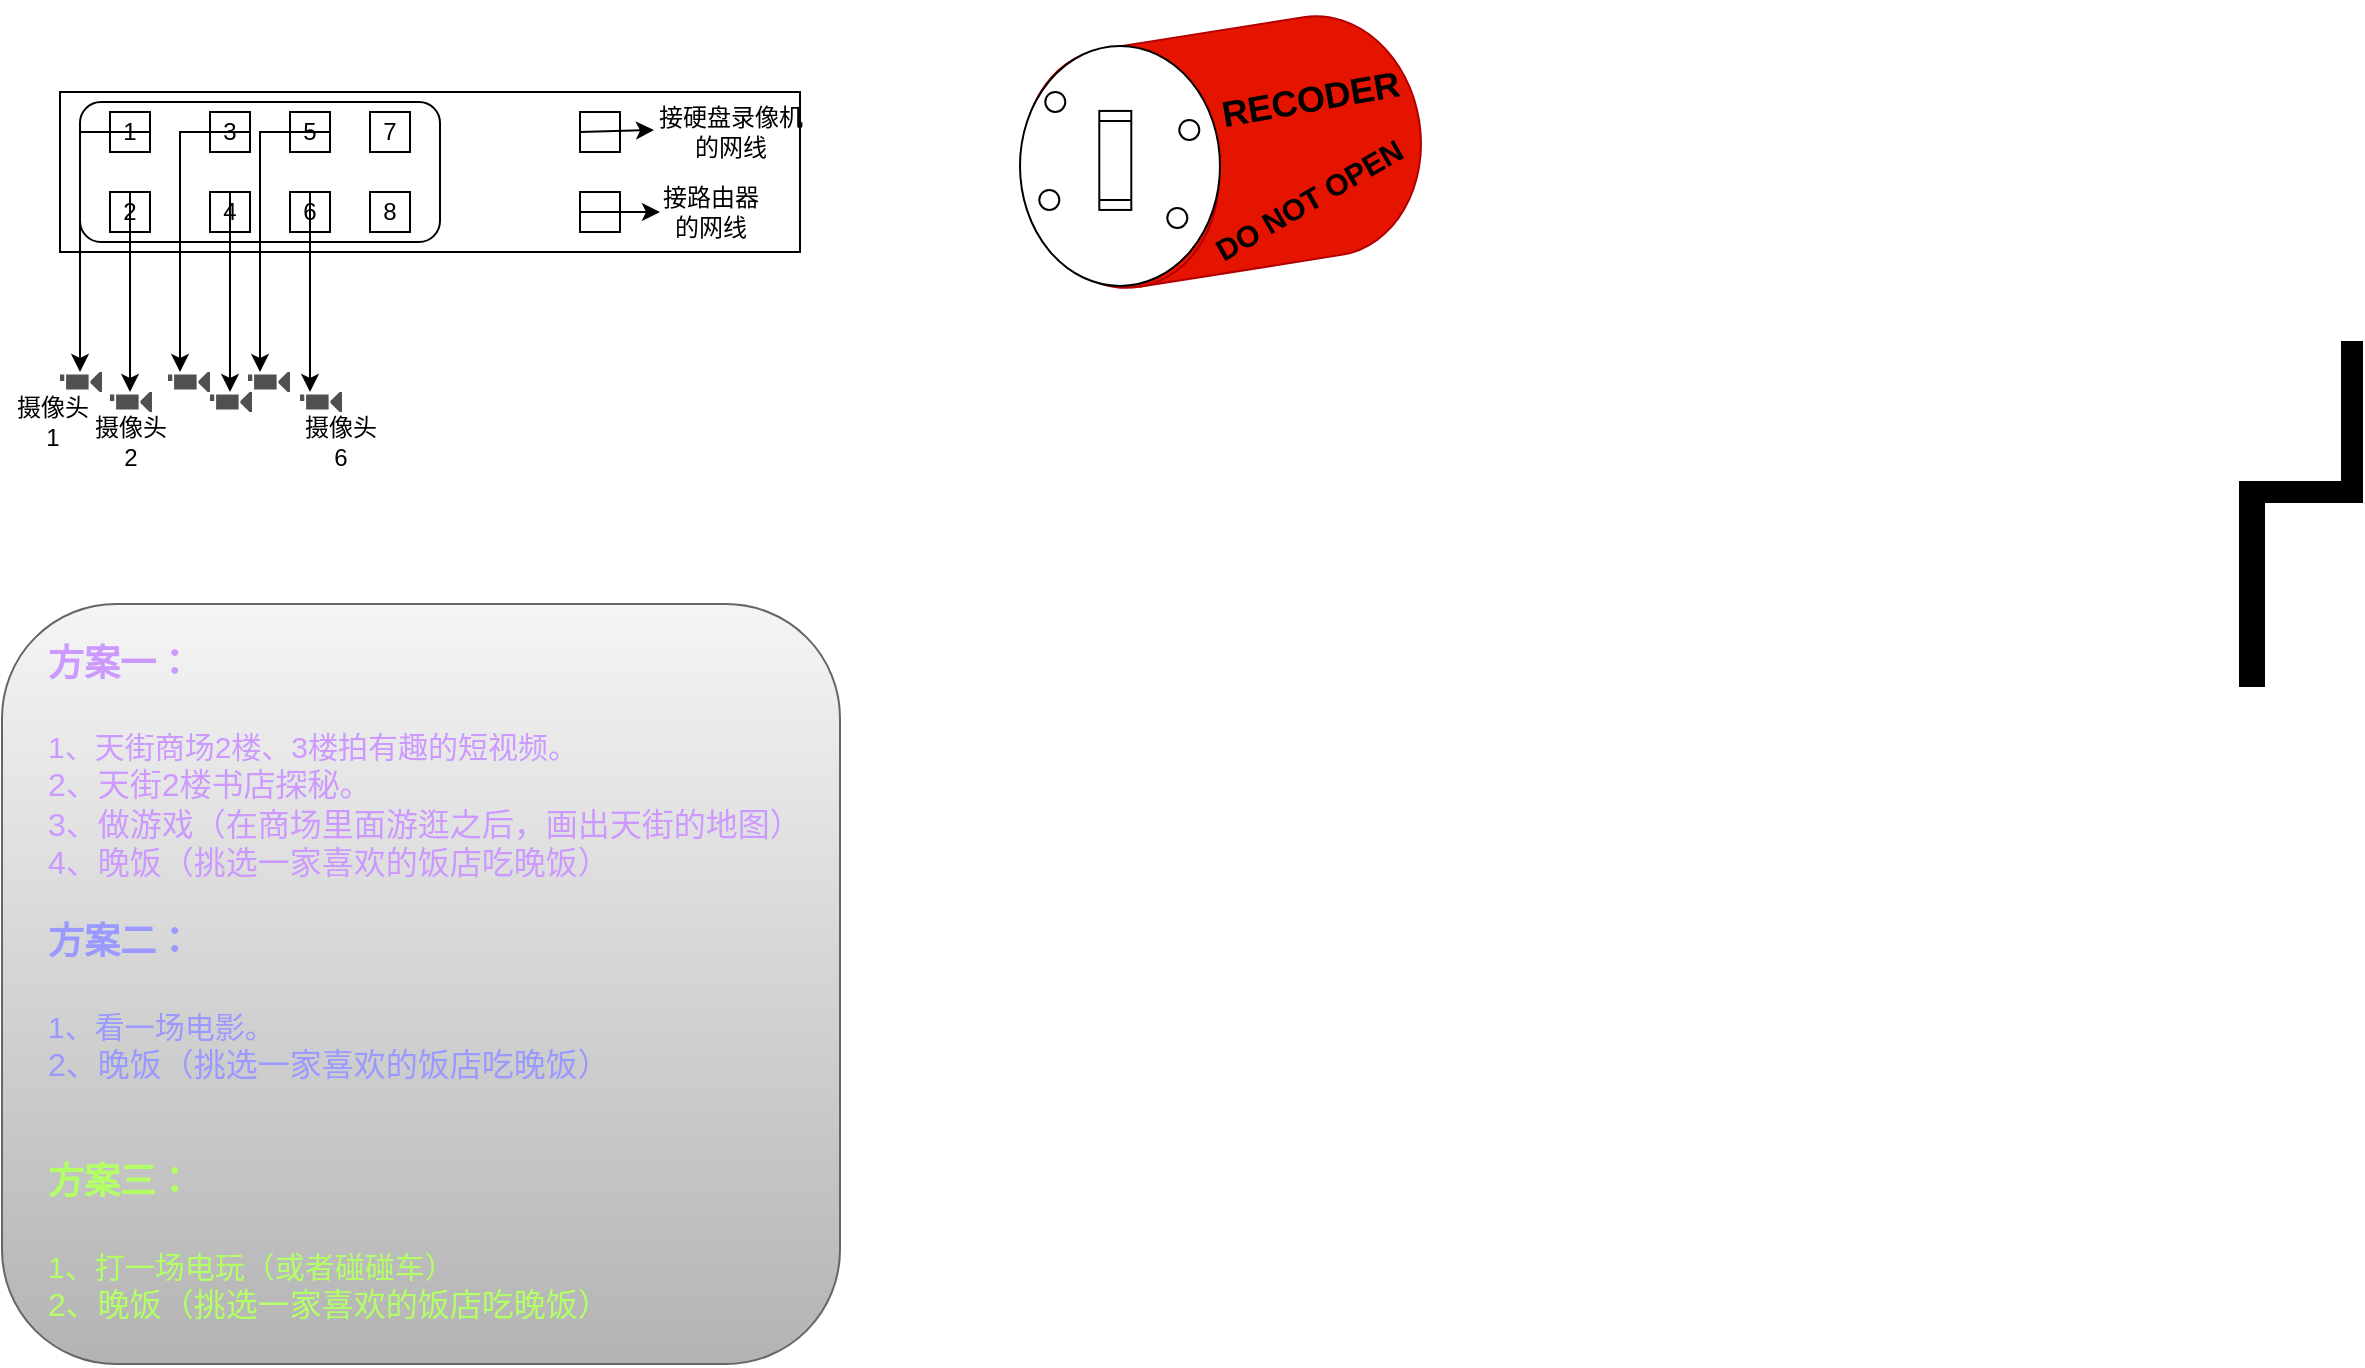 <mxfile version="24.7.6">
  <diagram id="pa_ujLRfAeGE49qHzYsj" name="Page-1">
    <mxGraphModel dx="1434" dy="738" grid="1" gridSize="10" guides="1" tooltips="1" connect="1" arrows="1" fold="1" page="1" pageScale="1" pageWidth="827" pageHeight="1169" math="0" shadow="0">
      <root>
        <mxCell id="0" />
        <mxCell id="1" parent="0" />
        <mxCell id="96vdho0zSYJRV0phg4Qu-5" value="" style="rounded=1;whiteSpace=wrap;html=1;fillColor=#f5f5f5;gradientColor=#b3b3b3;strokeColor=#666666;" parent="1" vertex="1">
          <mxGeometry x="61" y="376" width="419" height="380" as="geometry" />
        </mxCell>
        <mxCell id="dxV5G8bnFSJIvy8jJrCQ-1" value="" style="rounded=0;whiteSpace=wrap;html=1;" parent="1" vertex="1">
          <mxGeometry x="90" y="120" width="370" height="80" as="geometry" />
        </mxCell>
        <mxCell id="dxV5G8bnFSJIvy8jJrCQ-18" value="" style="rounded=0;whiteSpace=wrap;html=1;" parent="1" vertex="1">
          <mxGeometry x="350" y="170" width="20" height="20" as="geometry" />
        </mxCell>
        <mxCell id="dxV5G8bnFSJIvy8jJrCQ-19" value="" style="rounded=0;whiteSpace=wrap;html=1;" parent="1" vertex="1">
          <mxGeometry x="350" y="130" width="20" height="20" as="geometry" />
        </mxCell>
        <mxCell id="dxV5G8bnFSJIvy8jJrCQ-20" value="接硬盘录像机&lt;br&gt;的网线" style="text;html=1;align=center;verticalAlign=middle;resizable=0;points=[];autosize=1;strokeColor=none;fillColor=none;" parent="1" vertex="1">
          <mxGeometry x="380" y="125" width="90" height="30" as="geometry" />
        </mxCell>
        <mxCell id="dxV5G8bnFSJIvy8jJrCQ-21" value="接路由器&lt;br&gt;的网线" style="text;html=1;align=center;verticalAlign=middle;resizable=0;points=[];autosize=1;strokeColor=none;fillColor=none;" parent="1" vertex="1">
          <mxGeometry x="385" y="165" width="60" height="30" as="geometry" />
        </mxCell>
        <mxCell id="dxV5G8bnFSJIvy8jJrCQ-22" value="" style="endArrow=classic;html=1;rounded=0;exitX=0;exitY=0.5;exitDx=0;exitDy=0;" parent="1" source="dxV5G8bnFSJIvy8jJrCQ-18" edge="1">
          <mxGeometry width="50" height="50" relative="1" as="geometry">
            <mxPoint x="410" y="390" as="sourcePoint" />
            <mxPoint x="390" y="180" as="targetPoint" />
          </mxGeometry>
        </mxCell>
        <mxCell id="dxV5G8bnFSJIvy8jJrCQ-23" value="" style="endArrow=classic;html=1;rounded=0;exitX=0;exitY=0.5;exitDx=0;exitDy=0;" parent="1" source="dxV5G8bnFSJIvy8jJrCQ-19" edge="1">
          <mxGeometry width="50" height="50" relative="1" as="geometry">
            <mxPoint x="377.99" y="138.99" as="sourcePoint" />
            <mxPoint x="387" y="139" as="targetPoint" />
          </mxGeometry>
        </mxCell>
        <mxCell id="dxV5G8bnFSJIvy8jJrCQ-24" value="" style="rounded=1;whiteSpace=wrap;html=1;" parent="1" vertex="1">
          <mxGeometry x="100" y="125" width="180" height="70" as="geometry" />
        </mxCell>
        <mxCell id="dxV5G8bnFSJIvy8jJrCQ-25" value="1" style="rounded=0;whiteSpace=wrap;html=1;" parent="1" vertex="1">
          <mxGeometry x="115" y="130" width="20" height="20" as="geometry" />
        </mxCell>
        <mxCell id="dxV5G8bnFSJIvy8jJrCQ-26" value="2" style="rounded=0;whiteSpace=wrap;html=1;" parent="1" vertex="1">
          <mxGeometry x="115" y="170" width="20" height="20" as="geometry" />
        </mxCell>
        <mxCell id="dxV5G8bnFSJIvy8jJrCQ-27" value="4" style="rounded=0;whiteSpace=wrap;html=1;" parent="1" vertex="1">
          <mxGeometry x="165" y="170" width="20" height="20" as="geometry" />
        </mxCell>
        <mxCell id="dxV5G8bnFSJIvy8jJrCQ-28" value="6" style="rounded=0;whiteSpace=wrap;html=1;" parent="1" vertex="1">
          <mxGeometry x="205" y="170" width="20" height="20" as="geometry" />
        </mxCell>
        <mxCell id="dxV5G8bnFSJIvy8jJrCQ-29" value="8" style="rounded=0;whiteSpace=wrap;html=1;" parent="1" vertex="1">
          <mxGeometry x="245" y="170" width="20" height="20" as="geometry" />
        </mxCell>
        <mxCell id="dxV5G8bnFSJIvy8jJrCQ-30" value="5" style="rounded=0;whiteSpace=wrap;html=1;" parent="1" vertex="1">
          <mxGeometry x="205" y="130" width="20" height="20" as="geometry" />
        </mxCell>
        <mxCell id="dxV5G8bnFSJIvy8jJrCQ-31" value="7" style="rounded=0;whiteSpace=wrap;html=1;" parent="1" vertex="1">
          <mxGeometry x="245" y="130" width="20" height="20" as="geometry" />
        </mxCell>
        <mxCell id="dxV5G8bnFSJIvy8jJrCQ-32" value="3" style="rounded=0;whiteSpace=wrap;html=1;" parent="1" vertex="1">
          <mxGeometry x="165" y="130" width="20" height="20" as="geometry" />
        </mxCell>
        <mxCell id="dxV5G8bnFSJIvy8jJrCQ-33" value="" style="endArrow=classic;html=1;rounded=0;exitX=1;exitY=0.5;exitDx=0;exitDy=0;" parent="1" source="dxV5G8bnFSJIvy8jJrCQ-25" edge="1">
          <mxGeometry width="50" height="50" relative="1" as="geometry">
            <mxPoint x="90" y="270" as="sourcePoint" />
            <mxPoint x="100" y="260" as="targetPoint" />
            <Array as="points">
              <mxPoint x="100" y="140" />
            </Array>
          </mxGeometry>
        </mxCell>
        <mxCell id="dxV5G8bnFSJIvy8jJrCQ-34" value="" style="endArrow=classic;html=1;rounded=0;exitX=0.5;exitY=0;exitDx=0;exitDy=0;" parent="1" source="dxV5G8bnFSJIvy8jJrCQ-26" edge="1">
          <mxGeometry width="50" height="50" relative="1" as="geometry">
            <mxPoint x="170" y="360" as="sourcePoint" />
            <mxPoint x="125" y="270" as="targetPoint" />
          </mxGeometry>
        </mxCell>
        <mxCell id="dxV5G8bnFSJIvy8jJrCQ-35" value="" style="endArrow=classic;html=1;rounded=0;exitX=1;exitY=0.5;exitDx=0;exitDy=0;" parent="1" edge="1">
          <mxGeometry width="50" height="50" relative="1" as="geometry">
            <mxPoint x="185" y="140" as="sourcePoint" />
            <mxPoint x="150" y="260" as="targetPoint" />
            <Array as="points">
              <mxPoint x="150" y="140" />
            </Array>
          </mxGeometry>
        </mxCell>
        <mxCell id="dxV5G8bnFSJIvy8jJrCQ-36" value="" style="endArrow=classic;html=1;rounded=0;exitX=0.5;exitY=0;exitDx=0;exitDy=0;" parent="1" edge="1">
          <mxGeometry width="50" height="50" relative="1" as="geometry">
            <mxPoint x="175" y="170" as="sourcePoint" />
            <mxPoint x="175" y="270" as="targetPoint" />
          </mxGeometry>
        </mxCell>
        <mxCell id="dxV5G8bnFSJIvy8jJrCQ-37" value="" style="endArrow=classic;html=1;rounded=0;exitX=1;exitY=0.5;exitDx=0;exitDy=0;" parent="1" edge="1">
          <mxGeometry width="50" height="50" relative="1" as="geometry">
            <mxPoint x="225" y="140" as="sourcePoint" />
            <mxPoint x="190" y="260" as="targetPoint" />
            <Array as="points">
              <mxPoint x="190" y="140" />
            </Array>
          </mxGeometry>
        </mxCell>
        <mxCell id="dxV5G8bnFSJIvy8jJrCQ-38" value="" style="endArrow=classic;html=1;rounded=0;exitX=0.5;exitY=0;exitDx=0;exitDy=0;" parent="1" edge="1">
          <mxGeometry width="50" height="50" relative="1" as="geometry">
            <mxPoint x="215" y="170" as="sourcePoint" />
            <mxPoint x="215" y="270" as="targetPoint" />
          </mxGeometry>
        </mxCell>
        <mxCell id="dxV5G8bnFSJIvy8jJrCQ-40" value="" style="sketch=0;pointerEvents=1;shadow=0;dashed=0;html=1;strokeColor=none;fillColor=#505050;labelPosition=center;verticalLabelPosition=bottom;verticalAlign=top;outlineConnect=0;align=center;shape=mxgraph.office.devices.video_camera;" parent="1" vertex="1">
          <mxGeometry x="90" y="260" width="21" height="10" as="geometry" />
        </mxCell>
        <mxCell id="dxV5G8bnFSJIvy8jJrCQ-42" value="" style="sketch=0;pointerEvents=1;shadow=0;dashed=0;html=1;strokeColor=none;fillColor=#505050;labelPosition=center;verticalLabelPosition=bottom;verticalAlign=top;outlineConnect=0;align=center;shape=mxgraph.office.devices.video_camera;" parent="1" vertex="1">
          <mxGeometry x="115" y="270" width="21" height="10" as="geometry" />
        </mxCell>
        <mxCell id="dxV5G8bnFSJIvy8jJrCQ-43" value="" style="sketch=0;pointerEvents=1;shadow=0;dashed=0;html=1;strokeColor=none;fillColor=#505050;labelPosition=center;verticalLabelPosition=bottom;verticalAlign=top;outlineConnect=0;align=center;shape=mxgraph.office.devices.video_camera;" parent="1" vertex="1">
          <mxGeometry x="144" y="260" width="21" height="10" as="geometry" />
        </mxCell>
        <mxCell id="dxV5G8bnFSJIvy8jJrCQ-44" value="" style="sketch=0;pointerEvents=1;shadow=0;dashed=0;html=1;strokeColor=none;fillColor=#505050;labelPosition=center;verticalLabelPosition=bottom;verticalAlign=top;outlineConnect=0;align=center;shape=mxgraph.office.devices.video_camera;" parent="1" vertex="1">
          <mxGeometry x="165" y="270" width="21" height="10" as="geometry" />
        </mxCell>
        <mxCell id="dxV5G8bnFSJIvy8jJrCQ-45" value="" style="sketch=0;pointerEvents=1;shadow=0;dashed=0;html=1;strokeColor=none;fillColor=#505050;labelPosition=center;verticalLabelPosition=bottom;verticalAlign=top;outlineConnect=0;align=center;shape=mxgraph.office.devices.video_camera;" parent="1" vertex="1">
          <mxGeometry x="184" y="260" width="21" height="10" as="geometry" />
        </mxCell>
        <mxCell id="dxV5G8bnFSJIvy8jJrCQ-46" value="" style="sketch=0;pointerEvents=1;shadow=0;dashed=0;html=1;strokeColor=none;fillColor=#505050;labelPosition=center;verticalLabelPosition=bottom;verticalAlign=top;outlineConnect=0;align=center;shape=mxgraph.office.devices.video_camera;" parent="1" vertex="1">
          <mxGeometry x="210" y="270" width="21" height="10" as="geometry" />
        </mxCell>
        <mxCell id="dxV5G8bnFSJIvy8jJrCQ-47" value="摄像头&lt;br&gt;1" style="text;html=1;align=center;verticalAlign=middle;resizable=0;points=[];autosize=1;strokeColor=none;fillColor=none;" parent="1" vertex="1">
          <mxGeometry x="61" y="270" width="50" height="30" as="geometry" />
        </mxCell>
        <mxCell id="dxV5G8bnFSJIvy8jJrCQ-48" value="摄像头&lt;br&gt;2" style="text;html=1;align=center;verticalAlign=middle;resizable=0;points=[];autosize=1;strokeColor=none;fillColor=none;" parent="1" vertex="1">
          <mxGeometry x="100" y="280" width="50" height="30" as="geometry" />
        </mxCell>
        <mxCell id="dxV5G8bnFSJIvy8jJrCQ-49" value="摄像头&lt;br&gt;6" style="text;html=1;align=center;verticalAlign=middle;resizable=0;points=[];autosize=1;strokeColor=none;fillColor=none;" parent="1" vertex="1">
          <mxGeometry x="205" y="280" width="50" height="30" as="geometry" />
        </mxCell>
        <mxCell id="UuF3qGw2lz_A0PtlyDSY-1" value="" style="shape=cylinder3;whiteSpace=wrap;html=1;boundedLbl=1;backgroundOutline=1;size=48.92;rotation=-99;fillColor=#e51400;fontColor=#ffffff;strokeColor=#B20000;" parent="1" vertex="1">
          <mxGeometry x="610.63" y="50" width="120.35" height="200" as="geometry" />
        </mxCell>
        <mxCell id="UuF3qGw2lz_A0PtlyDSY-9" value="" style="ellipse;whiteSpace=wrap;html=1;rotation=90;" parent="1" vertex="1">
          <mxGeometry x="560" y="106.97" width="120" height="100" as="geometry" />
        </mxCell>
        <mxCell id="UuF3qGw2lz_A0PtlyDSY-10" value="" style="ellipse;whiteSpace=wrap;html=1;aspect=fixed;" parent="1" vertex="1">
          <mxGeometry x="579.65" y="168.97" width="10" height="10" as="geometry" />
        </mxCell>
        <mxCell id="UuF3qGw2lz_A0PtlyDSY-11" value="" style="ellipse;whiteSpace=wrap;html=1;aspect=fixed;" parent="1" vertex="1">
          <mxGeometry x="582.65" y="119.97" width="10" height="10" as="geometry" />
        </mxCell>
        <mxCell id="UuF3qGw2lz_A0PtlyDSY-12" value="" style="ellipse;whiteSpace=wrap;html=1;aspect=fixed;" parent="1" vertex="1">
          <mxGeometry x="649.65" y="133.97" width="10" height="10" as="geometry" />
        </mxCell>
        <mxCell id="UuF3qGw2lz_A0PtlyDSY-13" value="" style="ellipse;whiteSpace=wrap;html=1;aspect=fixed;" parent="1" vertex="1">
          <mxGeometry x="643.65" y="177.97" width="10" height="10" as="geometry" />
        </mxCell>
        <mxCell id="UuF3qGw2lz_A0PtlyDSY-7" value="" style="shape=process;whiteSpace=wrap;html=1;backgroundOutline=1;rotation=-90;" parent="1" vertex="1">
          <mxGeometry x="592.9" y="146.22" width="49.5" height="16" as="geometry" />
        </mxCell>
        <mxCell id="UuF3qGw2lz_A0PtlyDSY-14" value="&lt;b&gt;&lt;font style=&quot;font-size: 18px&quot;&gt;RECODER&lt;/font&gt;&lt;/b&gt;" style="text;html=1;align=center;verticalAlign=middle;resizable=0;points=[];autosize=1;strokeColor=none;fillColor=none;rotation=-10;" parent="1" vertex="1">
          <mxGeometry x="659.65" y="113.97" width="110" height="20" as="geometry" />
        </mxCell>
        <mxCell id="UuF3qGw2lz_A0PtlyDSY-15" value="&lt;font style=&quot;font-size: 15px&quot; color=&quot;#000000&quot;&gt;&lt;b&gt;DO NOT OPEN&lt;/b&gt;&lt;/font&gt;" style="text;html=1;align=center;verticalAlign=middle;resizable=0;points=[];autosize=1;strokeColor=none;fillColor=none;fontSize=18;fontColor=#FFFFFF;rotation=-30;" parent="1" vertex="1">
          <mxGeometry x="653.65" y="158.97" width="120" height="30" as="geometry" />
        </mxCell>
        <mxCell id="96vdho0zSYJRV0phg4Qu-2" value="&lt;div&gt;&lt;font color=&quot;#cc99ff&quot; style=&quot;font-size: 18px;&quot;&gt;&lt;b style=&quot;&quot;&gt;方案一：&lt;/b&gt;&lt;/font&gt;&lt;/div&gt;&lt;div&gt;&lt;font color=&quot;#cc99ff&quot; style=&quot;font-size: 18px;&quot;&gt;&lt;b&gt;&lt;br&gt;&lt;/b&gt;&lt;/font&gt;&lt;/div&gt;&lt;font color=&quot;#cc99ff&quot; style=&quot;font-size: 15px;&quot;&gt;1、天街商场2楼、3楼拍有趣的短视频。&lt;/font&gt;&lt;div&gt;&lt;font color=&quot;#cc99ff&quot; size=&quot;3&quot;&gt;2、天街2楼书店探秘。&lt;/font&gt;&lt;/div&gt;&lt;div&gt;&lt;font color=&quot;#cc99ff&quot; size=&quot;3&quot;&gt;3、做游戏（在商场里面游逛之后，画出天街的地图）&lt;/font&gt;&lt;/div&gt;&lt;div&gt;&lt;font color=&quot;#cc99ff&quot; size=&quot;3&quot;&gt;4、晚饭（挑选一家喜欢的饭店吃晚饭）&lt;/font&gt;&lt;/div&gt;" style="text;html=1;align=left;verticalAlign=middle;whiteSpace=wrap;rounded=0;" parent="1" vertex="1">
          <mxGeometry x="82" y="400" width="460" height="110" as="geometry" />
        </mxCell>
        <mxCell id="96vdho0zSYJRV0phg4Qu-3" value="&lt;div&gt;&lt;font color=&quot;#9999ff&quot; style=&quot;font-size: 18px;&quot;&gt;&lt;b style=&quot;&quot;&gt;方案二：&lt;/b&gt;&lt;/font&gt;&lt;/div&gt;&lt;div&gt;&lt;font color=&quot;#9999ff&quot; style=&quot;font-size: 18px;&quot;&gt;&lt;b&gt;&lt;br&gt;&lt;/b&gt;&lt;/font&gt;&lt;/div&gt;&lt;font color=&quot;#9999ff&quot; style=&quot;font-size: 15px;&quot;&gt;1、看一场电影。&lt;/font&gt;&lt;div&gt;&lt;span style=&quot;font-size: medium; background-color: initial;&quot;&gt;&lt;font color=&quot;#9999ff&quot;&gt;2、晚饭（挑选一家喜欢的饭店吃晚饭）&lt;/font&gt;&lt;/span&gt;&lt;br&gt;&lt;/div&gt;" style="text;html=1;align=left;verticalAlign=middle;whiteSpace=wrap;rounded=0;" parent="1" vertex="1">
          <mxGeometry x="82" y="520" width="460" height="110" as="geometry" />
        </mxCell>
        <mxCell id="96vdho0zSYJRV0phg4Qu-4" value="&lt;div&gt;&lt;font color=&quot;#b3ff66&quot; style=&quot;font-size: 18px;&quot;&gt;&lt;b style=&quot;&quot;&gt;方案三：&lt;/b&gt;&lt;/font&gt;&lt;/div&gt;&lt;div&gt;&lt;font color=&quot;#b3ff66&quot; style=&quot;font-size: 18px;&quot;&gt;&lt;b&gt;&lt;br&gt;&lt;/b&gt;&lt;/font&gt;&lt;/div&gt;&lt;font color=&quot;#b3ff66&quot; style=&quot;font-size: 15px;&quot;&gt;1、打一场电玩（或者碰碰车）&lt;/font&gt;&lt;div&gt;&lt;span style=&quot;font-size: medium; background-color: initial;&quot;&gt;&lt;font color=&quot;#b3ff66&quot;&gt;2、晚饭（挑选一家喜欢的饭店吃晚饭）&lt;/font&gt;&lt;/span&gt;&lt;br&gt;&lt;/div&gt;" style="text;html=1;align=left;verticalAlign=middle;whiteSpace=wrap;rounded=0;" parent="1" vertex="1">
          <mxGeometry x="82" y="640" width="460" height="110" as="geometry" />
        </mxCell>
        <mxCell id="YN3aHHrb_HTqqe-omOof-2" value="" style="verticalLabelPosition=bottom;html=1;verticalAlign=top;align=center;shape=mxgraph.floorplan.wallCorner;fillColor=strokeColor;direction=north;flipH=1;" vertex="1" parent="1">
          <mxGeometry x="1191" y="245" width="50" height="80" as="geometry" />
        </mxCell>
        <mxCell id="YN3aHHrb_HTqqe-omOof-3" value="" style="verticalLabelPosition=bottom;html=1;verticalAlign=top;align=center;shape=mxgraph.floorplan.wall;fillColor=strokeColor;direction=south;strokeColor=default;strokeWidth=3;" vertex="1" parent="1">
          <mxGeometry x="1180" y="316" width="12" height="100" as="geometry" />
        </mxCell>
      </root>
    </mxGraphModel>
  </diagram>
</mxfile>
